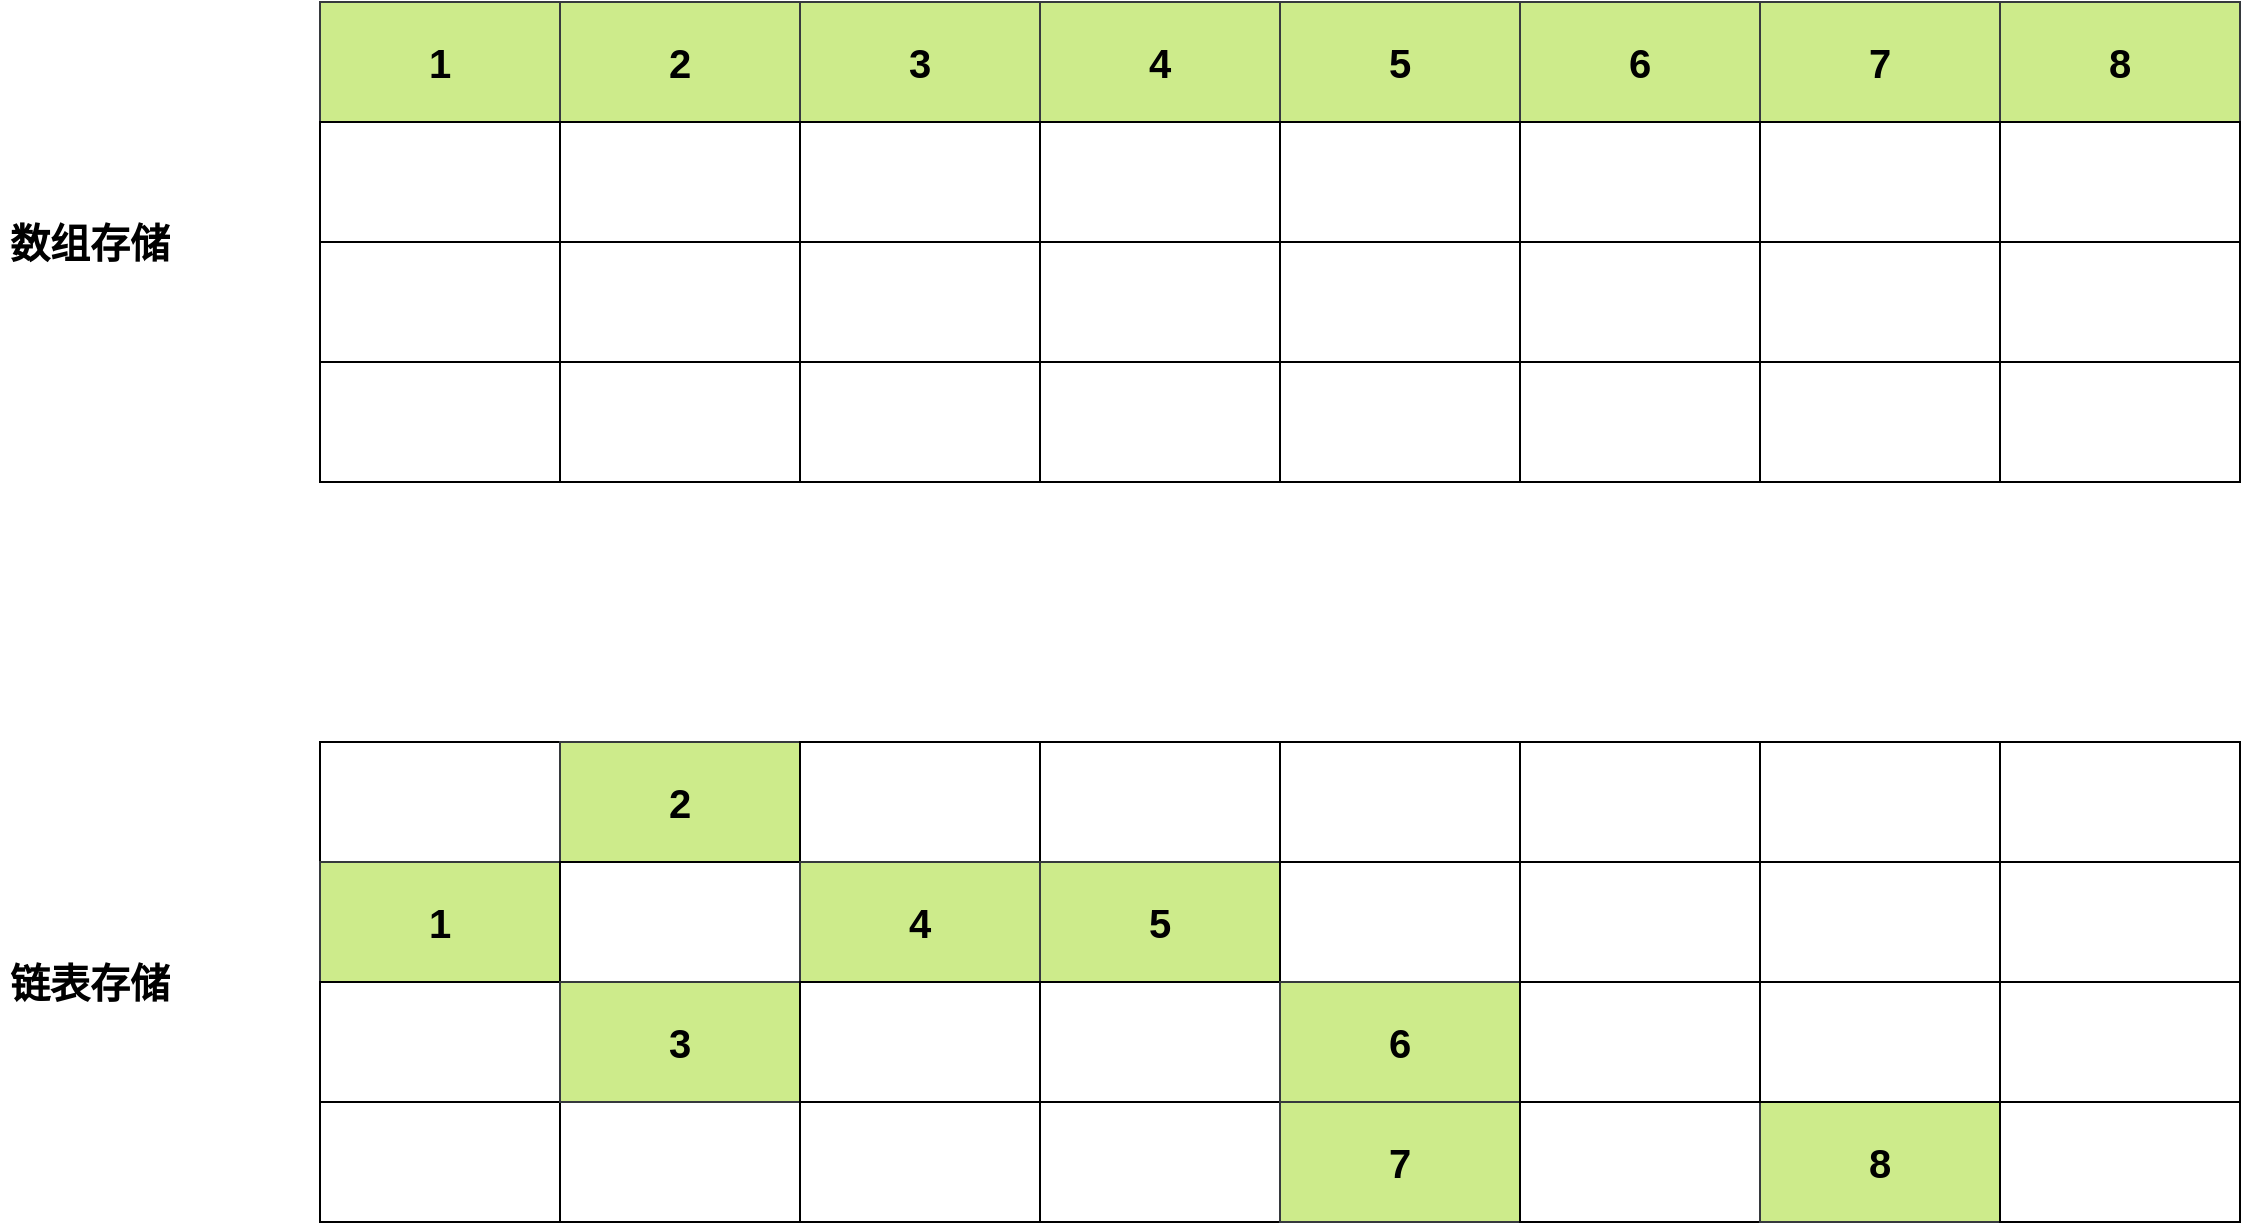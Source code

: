 <mxfile version="10.6.8" type="device"><diagram id="TRjvGdUjOzcgv2XoP4vu" name="第 1 页"><mxGraphModel dx="1640" dy="981" grid="1" gridSize="10" guides="1" tooltips="1" connect="1" arrows="1" fold="1" page="1" pageScale="1" pageWidth="827" pageHeight="1169" math="0" shadow="0"><root><mxCell id="0"/><mxCell id="1" parent="0"/><mxCell id="xHxKEcE6EoECUCwhUIq2-89" value="数组存储" style="text;html=1;strokeColor=none;fillColor=none;align=center;verticalAlign=middle;whiteSpace=wrap;rounded=0;fontSize=20;fontStyle=1" vertex="1" parent="1"><mxGeometry x="30" y="230" width="90" height="20" as="geometry"/></mxCell><mxCell id="xHxKEcE6EoECUCwhUIq2-122" value="链表存储" style="text;html=1;strokeColor=none;fillColor=none;align=center;verticalAlign=middle;whiteSpace=wrap;rounded=0;fontSize=20;fontStyle=1" vertex="1" parent="1"><mxGeometry x="30" y="600" width="90" height="20" as="geometry"/></mxCell><mxCell id="xHxKEcE6EoECUCwhUIq2-15" value="1" style="rounded=0;whiteSpace=wrap;html=1;strokeColor=#36393d;fontStyle=1;fontSize=20;fillColor=#cdeb8b;" vertex="1" parent="1"><mxGeometry x="190" y="120" width="120" height="60" as="geometry"/></mxCell><mxCell id="xHxKEcE6EoECUCwhUIq2-16" value="2" style="rounded=0;whiteSpace=wrap;html=1;strokeColor=#36393d;fontSize=20;fontStyle=1;fillColor=#cdeb8b;" vertex="1" parent="1"><mxGeometry x="310" y="120" width="120" height="60" as="geometry"/></mxCell><mxCell id="xHxKEcE6EoECUCwhUIq2-17" value="3" style="rounded=0;whiteSpace=wrap;html=1;strokeColor=#36393d;fontSize=20;fontStyle=1;fillColor=#cdeb8b;" vertex="1" parent="1"><mxGeometry x="430" y="120" width="120" height="60" as="geometry"/></mxCell><mxCell id="xHxKEcE6EoECUCwhUIq2-18" value="4" style="rounded=0;whiteSpace=wrap;html=1;strokeColor=#36393d;fontSize=20;fontStyle=1;fillColor=#cdeb8b;" vertex="1" parent="1"><mxGeometry x="550" y="120" width="120" height="60" as="geometry"/></mxCell><mxCell id="xHxKEcE6EoECUCwhUIq2-19" value="5" style="rounded=0;whiteSpace=wrap;html=1;strokeColor=#36393d;fontSize=20;fontStyle=1;fillColor=#cdeb8b;" vertex="1" parent="1"><mxGeometry x="670" y="120" width="120" height="60" as="geometry"/></mxCell><mxCell id="xHxKEcE6EoECUCwhUIq2-20" value="6" style="rounded=0;whiteSpace=wrap;html=1;strokeColor=#36393d;fontSize=20;fontStyle=1;fillColor=#cdeb8b;" vertex="1" parent="1"><mxGeometry x="790" y="120" width="120" height="60" as="geometry"/></mxCell><mxCell id="xHxKEcE6EoECUCwhUIq2-21" value="7" style="rounded=0;whiteSpace=wrap;html=1;strokeColor=#36393d;fontSize=20;fontStyle=1;fillColor=#cdeb8b;" vertex="1" parent="1"><mxGeometry x="910" y="120" width="120" height="60" as="geometry"/></mxCell><mxCell id="xHxKEcE6EoECUCwhUIq2-22" value="8" style="rounded=0;whiteSpace=wrap;html=1;strokeColor=#36393d;fontSize=20;fontStyle=1;fillColor=#cdeb8b;" vertex="1" parent="1"><mxGeometry x="1030" y="120" width="120" height="60" as="geometry"/></mxCell><mxCell id="xHxKEcE6EoECUCwhUIq2-23" value="" style="rounded=0;whiteSpace=wrap;html=1;strokeColor=#000000;" vertex="1" parent="1"><mxGeometry x="190" y="180" width="120" height="60" as="geometry"/></mxCell><mxCell id="xHxKEcE6EoECUCwhUIq2-24" value="" style="rounded=0;whiteSpace=wrap;html=1;strokeColor=#000000;" vertex="1" parent="1"><mxGeometry x="310" y="180" width="120" height="60" as="geometry"/></mxCell><mxCell id="xHxKEcE6EoECUCwhUIq2-25" value="" style="rounded=0;whiteSpace=wrap;html=1;strokeColor=#000000;" vertex="1" parent="1"><mxGeometry x="430" y="180" width="120" height="60" as="geometry"/></mxCell><mxCell id="xHxKEcE6EoECUCwhUIq2-26" value="" style="rounded=0;whiteSpace=wrap;html=1;strokeColor=#000000;" vertex="1" parent="1"><mxGeometry x="550" y="180" width="120" height="60" as="geometry"/></mxCell><mxCell id="xHxKEcE6EoECUCwhUIq2-27" value="" style="rounded=0;whiteSpace=wrap;html=1;strokeColor=#000000;" vertex="1" parent="1"><mxGeometry x="670" y="180" width="120" height="60" as="geometry"/></mxCell><mxCell id="xHxKEcE6EoECUCwhUIq2-28" value="" style="rounded=0;whiteSpace=wrap;html=1;strokeColor=#000000;" vertex="1" parent="1"><mxGeometry x="790" y="180" width="120" height="60" as="geometry"/></mxCell><mxCell id="xHxKEcE6EoECUCwhUIq2-29" value="" style="rounded=0;whiteSpace=wrap;html=1;strokeColor=#000000;" vertex="1" parent="1"><mxGeometry x="910" y="180" width="120" height="60" as="geometry"/></mxCell><mxCell id="xHxKEcE6EoECUCwhUIq2-30" value="" style="rounded=0;whiteSpace=wrap;html=1;strokeColor=#000000;" vertex="1" parent="1"><mxGeometry x="1030" y="180" width="120" height="60" as="geometry"/></mxCell><mxCell id="xHxKEcE6EoECUCwhUIq2-31" value="" style="rounded=0;whiteSpace=wrap;html=1;strokeColor=#000000;" vertex="1" parent="1"><mxGeometry x="190" y="300" width="120" height="60" as="geometry"/></mxCell><mxCell id="xHxKEcE6EoECUCwhUIq2-32" value="" style="rounded=0;whiteSpace=wrap;html=1;strokeColor=#000000;" vertex="1" parent="1"><mxGeometry x="310" y="300" width="120" height="60" as="geometry"/></mxCell><mxCell id="xHxKEcE6EoECUCwhUIq2-33" value="" style="rounded=0;whiteSpace=wrap;html=1;strokeColor=#000000;" vertex="1" parent="1"><mxGeometry x="430" y="300" width="120" height="60" as="geometry"/></mxCell><mxCell id="xHxKEcE6EoECUCwhUIq2-34" value="" style="rounded=0;whiteSpace=wrap;html=1;strokeColor=#000000;" vertex="1" parent="1"><mxGeometry x="550" y="300" width="120" height="60" as="geometry"/></mxCell><mxCell id="xHxKEcE6EoECUCwhUIq2-35" value="" style="rounded=0;whiteSpace=wrap;html=1;strokeColor=#000000;" vertex="1" parent="1"><mxGeometry x="670" y="300" width="120" height="60" as="geometry"/></mxCell><mxCell id="xHxKEcE6EoECUCwhUIq2-36" value="" style="rounded=0;whiteSpace=wrap;html=1;strokeColor=#000000;" vertex="1" parent="1"><mxGeometry x="790" y="300" width="120" height="60" as="geometry"/></mxCell><mxCell id="xHxKEcE6EoECUCwhUIq2-37" value="" style="rounded=0;whiteSpace=wrap;html=1;strokeColor=#000000;" vertex="1" parent="1"><mxGeometry x="910" y="300" width="120" height="60" as="geometry"/></mxCell><mxCell id="xHxKEcE6EoECUCwhUIq2-38" value="" style="rounded=0;whiteSpace=wrap;html=1;strokeColor=#000000;" vertex="1" parent="1"><mxGeometry x="1030" y="300" width="120" height="60" as="geometry"/></mxCell><mxCell id="xHxKEcE6EoECUCwhUIq2-39" value="" style="rounded=0;whiteSpace=wrap;html=1;strokeColor=#000000;" vertex="1" parent="1"><mxGeometry x="190" y="240" width="120" height="60" as="geometry"/></mxCell><mxCell id="xHxKEcE6EoECUCwhUIq2-40" value="" style="rounded=0;whiteSpace=wrap;html=1;strokeColor=#000000;" vertex="1" parent="1"><mxGeometry x="310" y="240" width="120" height="60" as="geometry"/></mxCell><mxCell id="xHxKEcE6EoECUCwhUIq2-41" value="" style="rounded=0;whiteSpace=wrap;html=1;strokeColor=#000000;" vertex="1" parent="1"><mxGeometry x="430" y="240" width="120" height="60" as="geometry"/></mxCell><mxCell id="xHxKEcE6EoECUCwhUIq2-42" value="" style="rounded=0;whiteSpace=wrap;html=1;strokeColor=#000000;" vertex="1" parent="1"><mxGeometry x="550" y="240" width="120" height="60" as="geometry"/></mxCell><mxCell id="xHxKEcE6EoECUCwhUIq2-43" value="" style="rounded=0;whiteSpace=wrap;html=1;strokeColor=#000000;" vertex="1" parent="1"><mxGeometry x="670" y="240" width="120" height="60" as="geometry"/></mxCell><mxCell id="xHxKEcE6EoECUCwhUIq2-44" value="" style="rounded=0;whiteSpace=wrap;html=1;strokeColor=#000000;" vertex="1" parent="1"><mxGeometry x="790" y="240" width="120" height="60" as="geometry"/></mxCell><mxCell id="xHxKEcE6EoECUCwhUIq2-45" value="" style="rounded=0;whiteSpace=wrap;html=1;strokeColor=#000000;" vertex="1" parent="1"><mxGeometry x="910" y="240" width="120" height="60" as="geometry"/></mxCell><mxCell id="xHxKEcE6EoECUCwhUIq2-46" value="" style="rounded=0;whiteSpace=wrap;html=1;strokeColor=#000000;" vertex="1" parent="1"><mxGeometry x="1030" y="240" width="120" height="60" as="geometry"/></mxCell><mxCell id="xHxKEcE6EoECUCwhUIq2-55" value="" style="rounded=0;whiteSpace=wrap;html=1;strokeColor=#000000;" vertex="1" parent="1"><mxGeometry x="190" y="490" width="120" height="60" as="geometry"/></mxCell><mxCell id="xHxKEcE6EoECUCwhUIq2-56" value="2" style="rounded=0;whiteSpace=wrap;html=1;strokeColor=#36393d;fontStyle=1;fontSize=20;labelBackgroundColor=none;fillColor=#cdeb8b;" vertex="1" parent="1"><mxGeometry x="310" y="490" width="120" height="60" as="geometry"/></mxCell><mxCell id="xHxKEcE6EoECUCwhUIq2-57" value="" style="rounded=0;whiteSpace=wrap;html=1;strokeColor=#000000;" vertex="1" parent="1"><mxGeometry x="430" y="490" width="120" height="60" as="geometry"/></mxCell><mxCell id="xHxKEcE6EoECUCwhUIq2-58" value="" style="rounded=0;whiteSpace=wrap;html=1;strokeColor=#000000;" vertex="1" parent="1"><mxGeometry x="550" y="490" width="120" height="60" as="geometry"/></mxCell><mxCell id="xHxKEcE6EoECUCwhUIq2-59" value="" style="rounded=0;whiteSpace=wrap;html=1;strokeColor=#000000;" vertex="1" parent="1"><mxGeometry x="670" y="490" width="120" height="60" as="geometry"/></mxCell><mxCell id="xHxKEcE6EoECUCwhUIq2-60" value="" style="rounded=0;whiteSpace=wrap;html=1;strokeColor=#000000;" vertex="1" parent="1"><mxGeometry x="790" y="490" width="120" height="60" as="geometry"/></mxCell><mxCell id="xHxKEcE6EoECUCwhUIq2-61" value="" style="rounded=0;whiteSpace=wrap;html=1;strokeColor=#000000;" vertex="1" parent="1"><mxGeometry x="910" y="490" width="120" height="60" as="geometry"/></mxCell><mxCell id="xHxKEcE6EoECUCwhUIq2-62" value="" style="rounded=0;whiteSpace=wrap;html=1;strokeColor=#000000;" vertex="1" parent="1"><mxGeometry x="1030" y="490" width="120" height="60" as="geometry"/></mxCell><mxCell id="xHxKEcE6EoECUCwhUIq2-63" value="1" style="rounded=0;whiteSpace=wrap;html=1;strokeColor=#36393d;fontStyle=1;fontSize=20;labelBackgroundColor=none;fillColor=#cdeb8b;" vertex="1" parent="1"><mxGeometry x="190" y="550" width="120" height="60" as="geometry"/></mxCell><mxCell id="xHxKEcE6EoECUCwhUIq2-64" value="" style="rounded=0;whiteSpace=wrap;html=1;strokeColor=#000000;" vertex="1" parent="1"><mxGeometry x="310" y="550" width="120" height="60" as="geometry"/></mxCell><mxCell id="xHxKEcE6EoECUCwhUIq2-65" value="4" style="rounded=0;whiteSpace=wrap;html=1;strokeColor=#36393d;fontStyle=1;fontSize=20;labelBackgroundColor=none;fillColor=#cdeb8b;" vertex="1" parent="1"><mxGeometry x="430" y="550" width="120" height="60" as="geometry"/></mxCell><mxCell id="xHxKEcE6EoECUCwhUIq2-66" value="5" style="rounded=0;whiteSpace=wrap;html=1;strokeColor=#36393d;fontStyle=1;fontSize=20;labelBackgroundColor=none;fillColor=#cdeb8b;" vertex="1" parent="1"><mxGeometry x="550" y="550" width="120" height="60" as="geometry"/></mxCell><mxCell id="xHxKEcE6EoECUCwhUIq2-67" value="" style="rounded=0;whiteSpace=wrap;html=1;strokeColor=#000000;" vertex="1" parent="1"><mxGeometry x="670" y="550" width="120" height="60" as="geometry"/></mxCell><mxCell id="xHxKEcE6EoECUCwhUIq2-68" value="" style="rounded=0;whiteSpace=wrap;html=1;strokeColor=#000000;" vertex="1" parent="1"><mxGeometry x="790" y="550" width="120" height="60" as="geometry"/></mxCell><mxCell id="xHxKEcE6EoECUCwhUIq2-69" value="" style="rounded=0;whiteSpace=wrap;html=1;strokeColor=#000000;" vertex="1" parent="1"><mxGeometry x="910" y="550" width="120" height="60" as="geometry"/></mxCell><mxCell id="xHxKEcE6EoECUCwhUIq2-70" value="" style="rounded=0;whiteSpace=wrap;html=1;strokeColor=#000000;" vertex="1" parent="1"><mxGeometry x="1030" y="550" width="120" height="60" as="geometry"/></mxCell><mxCell id="xHxKEcE6EoECUCwhUIq2-71" value="" style="rounded=0;whiteSpace=wrap;html=1;strokeColor=#000000;" vertex="1" parent="1"><mxGeometry x="190" y="670" width="120" height="60" as="geometry"/></mxCell><mxCell id="xHxKEcE6EoECUCwhUIq2-72" value="" style="rounded=0;whiteSpace=wrap;html=1;strokeColor=#000000;" vertex="1" parent="1"><mxGeometry x="310" y="670" width="120" height="60" as="geometry"/></mxCell><mxCell id="xHxKEcE6EoECUCwhUIq2-73" value="" style="rounded=0;whiteSpace=wrap;html=1;strokeColor=#000000;" vertex="1" parent="1"><mxGeometry x="430" y="670" width="120" height="60" as="geometry"/></mxCell><mxCell id="xHxKEcE6EoECUCwhUIq2-74" value="" style="rounded=0;whiteSpace=wrap;html=1;strokeColor=#000000;" vertex="1" parent="1"><mxGeometry x="550" y="670" width="120" height="60" as="geometry"/></mxCell><mxCell id="xHxKEcE6EoECUCwhUIq2-75" value="7" style="rounded=0;whiteSpace=wrap;html=1;strokeColor=#36393d;fontStyle=1;fontSize=20;labelBackgroundColor=none;fillColor=#cdeb8b;" vertex="1" parent="1"><mxGeometry x="670" y="670" width="120" height="60" as="geometry"/></mxCell><mxCell id="xHxKEcE6EoECUCwhUIq2-76" value="" style="rounded=0;whiteSpace=wrap;html=1;strokeColor=#000000;" vertex="1" parent="1"><mxGeometry x="790" y="670" width="120" height="60" as="geometry"/></mxCell><mxCell id="xHxKEcE6EoECUCwhUIq2-77" value="8" style="rounded=0;whiteSpace=wrap;html=1;strokeColor=#36393d;fontStyle=1;fontSize=20;labelBackgroundColor=none;fillColor=#cdeb8b;" vertex="1" parent="1"><mxGeometry x="910" y="670" width="120" height="60" as="geometry"/></mxCell><mxCell id="xHxKEcE6EoECUCwhUIq2-78" value="" style="rounded=0;whiteSpace=wrap;html=1;strokeColor=#000000;" vertex="1" parent="1"><mxGeometry x="1030" y="670" width="120" height="60" as="geometry"/></mxCell><mxCell id="xHxKEcE6EoECUCwhUIq2-79" value="" style="rounded=0;whiteSpace=wrap;html=1;strokeColor=#000000;" vertex="1" parent="1"><mxGeometry x="190" y="610" width="120" height="60" as="geometry"/></mxCell><mxCell id="xHxKEcE6EoECUCwhUIq2-80" value="3" style="rounded=0;whiteSpace=wrap;html=1;strokeColor=#36393d;fontStyle=1;fontSize=20;labelBackgroundColor=none;fillColor=#cdeb8b;" vertex="1" parent="1"><mxGeometry x="310" y="610" width="120" height="60" as="geometry"/></mxCell><mxCell id="xHxKEcE6EoECUCwhUIq2-81" value="" style="rounded=0;whiteSpace=wrap;html=1;strokeColor=#000000;" vertex="1" parent="1"><mxGeometry x="430" y="610" width="120" height="60" as="geometry"/></mxCell><mxCell id="xHxKEcE6EoECUCwhUIq2-82" value="" style="rounded=0;whiteSpace=wrap;html=1;strokeColor=#000000;" vertex="1" parent="1"><mxGeometry x="550" y="610" width="120" height="60" as="geometry"/></mxCell><mxCell id="xHxKEcE6EoECUCwhUIq2-83" value="6" style="rounded=0;whiteSpace=wrap;html=1;strokeColor=#36393d;fontStyle=1;fontSize=20;labelBackgroundColor=none;fillColor=#cdeb8b;" vertex="1" parent="1"><mxGeometry x="670" y="610" width="120" height="60" as="geometry"/></mxCell><mxCell id="xHxKEcE6EoECUCwhUIq2-84" value="" style="rounded=0;whiteSpace=wrap;html=1;strokeColor=#000000;" vertex="1" parent="1"><mxGeometry x="790" y="610" width="120" height="60" as="geometry"/></mxCell><mxCell id="xHxKEcE6EoECUCwhUIq2-85" value="" style="rounded=0;whiteSpace=wrap;html=1;strokeColor=#000000;" vertex="1" parent="1"><mxGeometry x="910" y="610" width="120" height="60" as="geometry"/></mxCell><mxCell id="xHxKEcE6EoECUCwhUIq2-86" value="" style="rounded=0;whiteSpace=wrap;html=1;strokeColor=#000000;" vertex="1" parent="1"><mxGeometry x="1030" y="610" width="120" height="60" as="geometry"/></mxCell></root></mxGraphModel></diagram></mxfile>